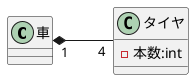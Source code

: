 @startuml クラス図
left to right direction
class "車" as car {
}
class "タイヤ" as taiya {
- 本数:int
}
car "1" *-- "4" taiya
@enduml
